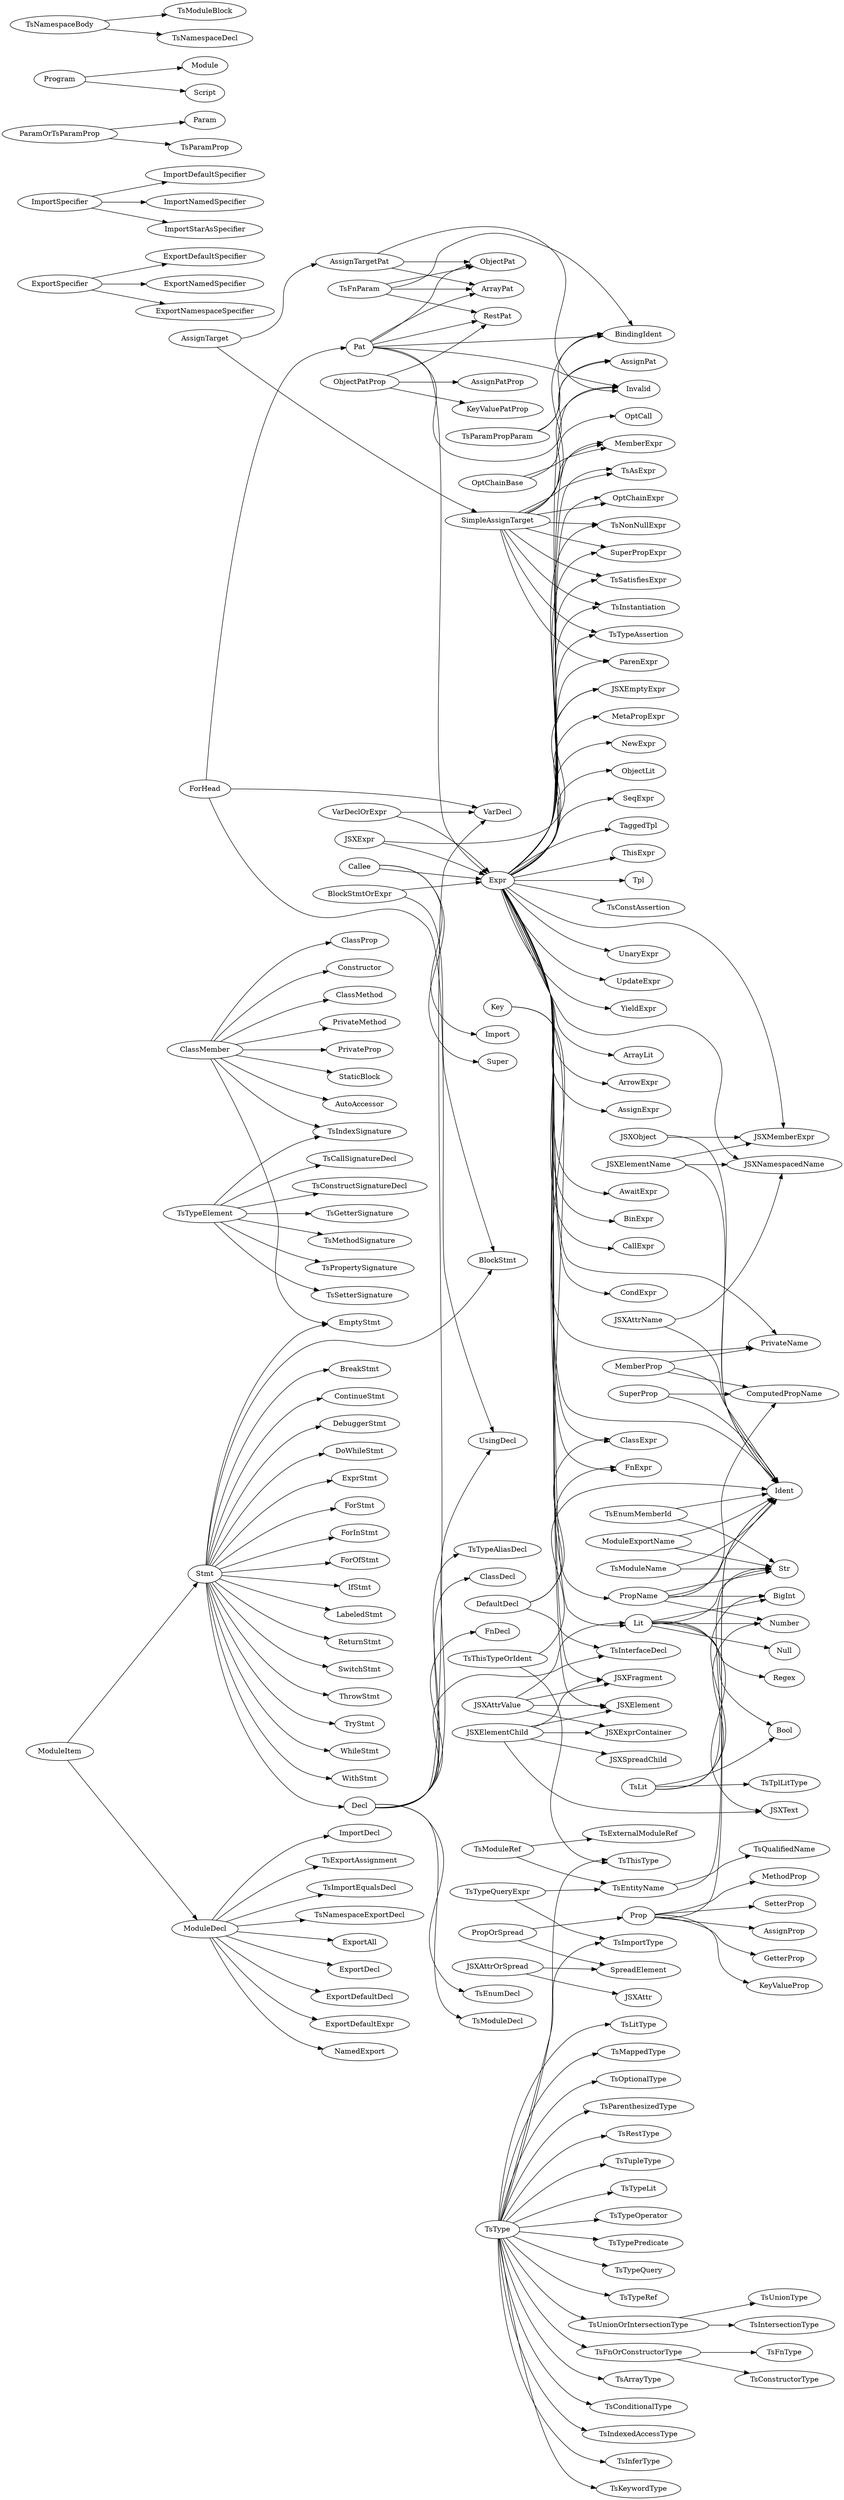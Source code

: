 digraph {
  rankdir="LR"
  AssignTarget -> { SimpleAssignTarget AssignTargetPat }
  SimpleAssignTarget -> { BindingIdent Invalid MemberExpr OptChainExpr ParenExpr SuperPropExpr TsAsExpr TsInstantiation TsNonNullExpr TsSatisfiesExpr TsTypeAssertion }
  AssignTargetPat -> { ArrayPat Invalid ObjectPat }
  BlockStmtOrExpr -> { BlockStmt Expr }
  Expr -> { ArrayLit ArrowExpr AssignExpr AwaitExpr BinExpr CallExpr ClassExpr CondExpr FnExpr Ident Invalid JSXElement JSXEmptyExpr JSXFragment JSXMemberExpr JSXNamespacedName Lit MemberExpr MetaPropExpr NewExpr ObjectLit OptChainExpr ParenExpr PrivateName SeqExpr SuperPropExpr TaggedTpl ThisExpr Tpl TsAsExpr TsConstAssertion TsInstantiation TsNonNullExpr TsSatisfiesExpr TsTypeAssertion UnaryExpr UpdateExpr YieldExpr }
  Lit -> { BigInt Bool JSXText Null Number Regex Str }
  Callee -> { Expr Import Super }
  ClassMember -> { AutoAccessor ClassProp Constructor EmptyStmt ClassMethod PrivateMethod PrivateProp StaticBlock TsIndexSignature }
  Decl -> { ClassDecl FnDecl TsEnumDecl TsInterfaceDecl TsModuleDecl TsTypeAliasDecl UsingDecl VarDecl }
  DefaultDecl -> { ClassExpr FnExpr TsInterfaceDecl }
  ExportSpecifier -> { ExportDefaultSpecifier ExportNamedSpecifier ExportNamespaceSpecifier }
  ForHead -> { Pat UsingDecl VarDecl }
  Pat -> { ArrayPat AssignPat Expr BindingIdent Invalid ObjectPat RestPat }
  ImportSpecifier -> { ImportDefaultSpecifier ImportNamedSpecifier ImportStarAsSpecifier }
  JSXAttrName -> { Ident JSXNamespacedName }
  JSXAttrOrSpread -> { JSXAttr SpreadElement }
  JSXAttrValue -> { JSXElement JSXExprContainer JSXFragment Lit }
  JSXElementChild -> { JSXElement JSXExprContainer JSXFragment JSXSpreadChild JSXText }
  JSXElementName -> { Ident JSXMemberExpr JSXNamespacedName }
  JSXExpr -> { Expr JSXEmptyExpr }
  JSXObject -> { Ident JSXMemberExpr }
  Key -> { PrivateName PropName }
  PropName -> { BigInt ComputedPropName Ident Number Str }
  MemberProp -> { ComputedPropName Ident PrivateName }
  ModuleDecl -> { ExportAll ExportDecl ExportDefaultDecl ExportDefaultExpr NamedExport ImportDecl TsExportAssignment TsImportEqualsDecl TsNamespaceExportDecl }
  ModuleExportName -> { Ident Str }
  ModuleItem -> { ModuleDecl Stmt }
  Stmt -> { BlockStmt BreakStmt ContinueStmt DebuggerStmt Decl DoWhileStmt EmptyStmt ExprStmt ForStmt ForInStmt ForOfStmt IfStmt LabeledStmt ReturnStmt SwitchStmt ThrowStmt TryStmt WhileStmt WithStmt }
  ObjectPatProp -> { AssignPatProp KeyValuePatProp RestPat }
  OptChainBase -> { OptCall MemberExpr }
  ParamOrTsParamProp -> { Param TsParamProp }
  Program -> { Module Script }
  Prop -> { AssignProp GetterProp KeyValueProp MethodProp SetterProp Ident }
  PropOrSpread -> { Prop SpreadElement }
  SuperProp -> { ComputedPropName Ident }
  TsEntityName -> { Ident TsQualifiedName }
  TsEnumMemberId -> { Ident Str }
  TsFnOrConstructorType -> { TsConstructorType TsFnType }
  TsFnParam -> { ArrayPat BindingIdent ObjectPat RestPat }
  TsLit -> { BigInt Bool Number Str TsTplLitType }
  TsModuleName -> { Ident Str }
  TsModuleRef -> { TsEntityName TsExternalModuleRef }
  TsNamespaceBody -> { TsModuleBlock TsNamespaceDecl }
  TsParamPropParam -> { AssignPat BindingIdent }
  TsThisTypeOrIdent -> { Ident TsThisType }
  TsType -> { TsArrayType TsConditionalType TsFnOrConstructorType TsImportType TsIndexedAccessType TsInferType TsKeywordType TsLitType TsMappedType TsOptionalType TsParenthesizedType TsRestType TsThisType TsTupleType TsTypeLit TsTypeOperator TsTypePredicate TsTypeQuery TsTypeRef TsUnionOrIntersectionType }
  TsUnionOrIntersectionType -> { TsIntersectionType TsUnionType }
  TsTypeElement -> { TsCallSignatureDecl TsConstructSignatureDecl TsGetterSignature TsIndexSignature TsMethodSignature TsPropertySignature TsSetterSignature }
  TsTypeQueryExpr -> { TsImportType TsEntityName }
  VarDeclOrExpr -> { Expr VarDecl }
}